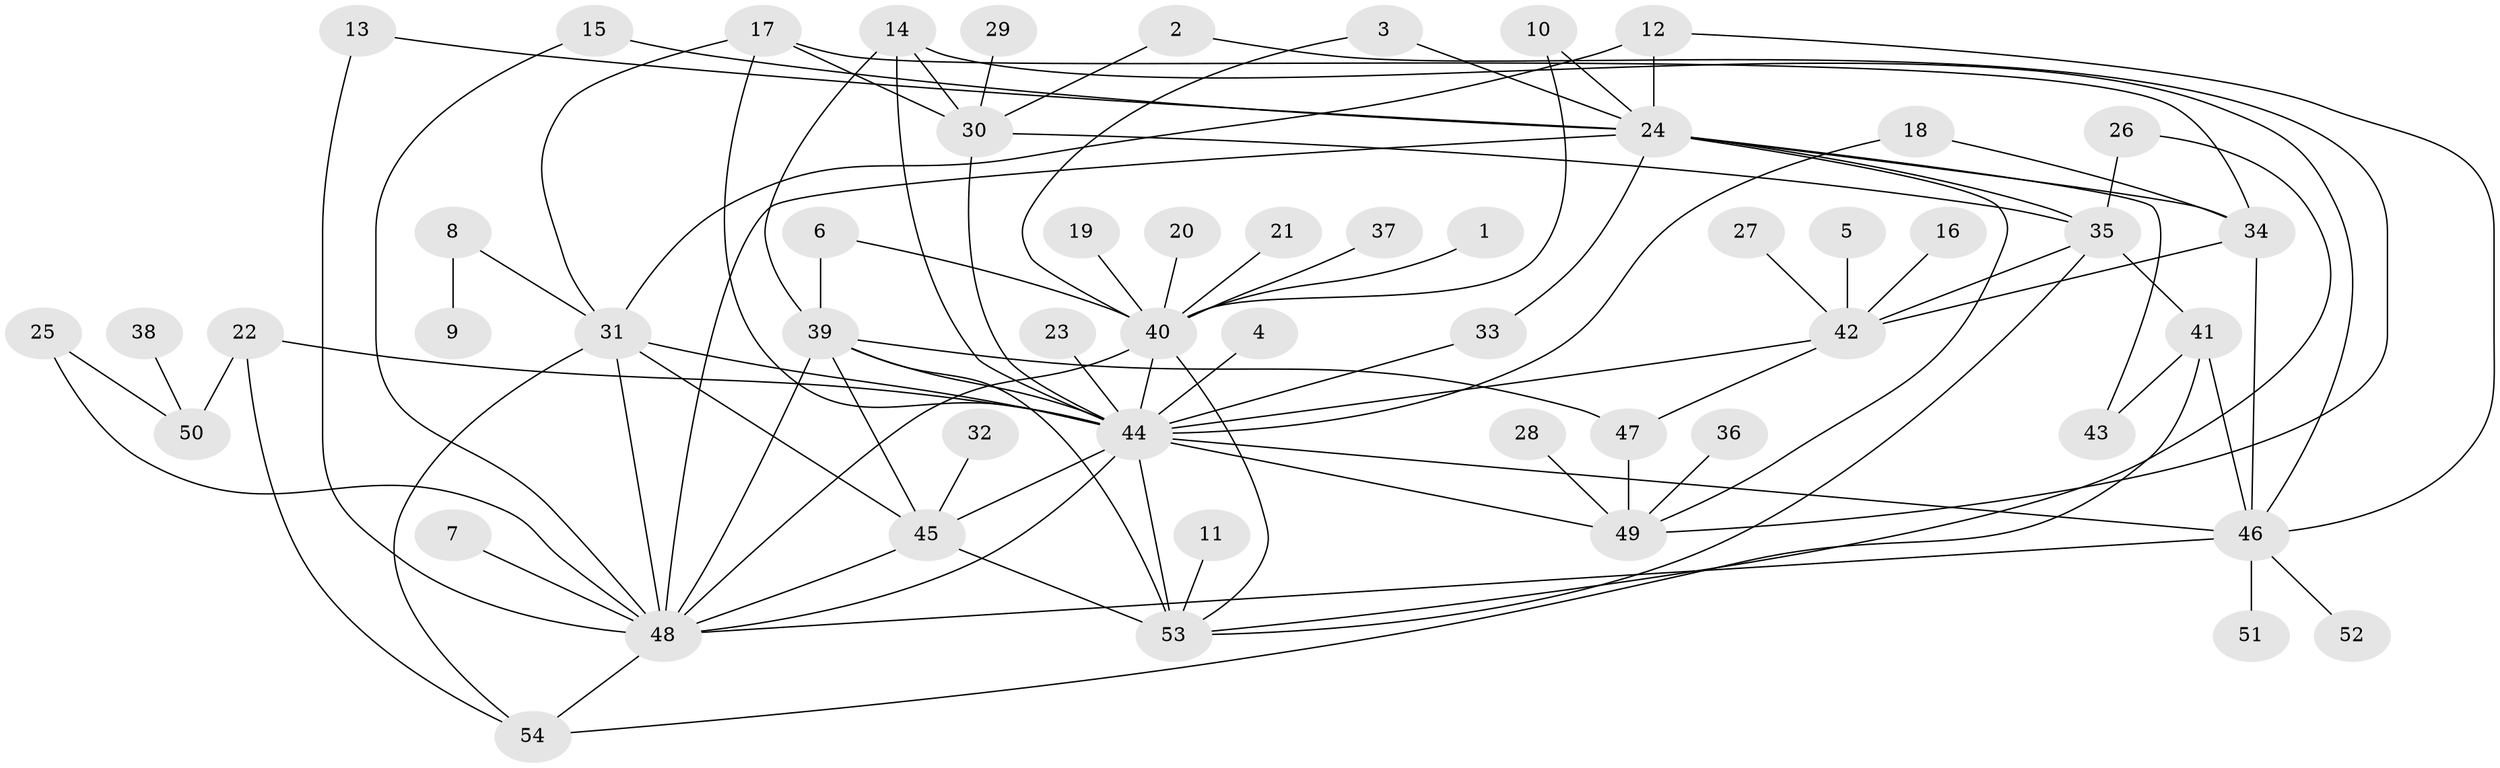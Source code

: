 // original degree distribution, {13: 0.009259259259259259, 1: 0.39814814814814814, 21: 0.009259259259259259, 3: 0.12037037037037036, 14: 0.009259259259259259, 7: 0.018518518518518517, 6: 0.037037037037037035, 5: 0.05555555555555555, 9: 0.018518518518518517, 10: 0.009259259259259259, 4: 0.046296296296296294, 2: 0.25925925925925924, 12: 0.009259259259259259}
// Generated by graph-tools (version 1.1) at 2025/50/03/09/25 03:50:00]
// undirected, 54 vertices, 94 edges
graph export_dot {
graph [start="1"]
  node [color=gray90,style=filled];
  1;
  2;
  3;
  4;
  5;
  6;
  7;
  8;
  9;
  10;
  11;
  12;
  13;
  14;
  15;
  16;
  17;
  18;
  19;
  20;
  21;
  22;
  23;
  24;
  25;
  26;
  27;
  28;
  29;
  30;
  31;
  32;
  33;
  34;
  35;
  36;
  37;
  38;
  39;
  40;
  41;
  42;
  43;
  44;
  45;
  46;
  47;
  48;
  49;
  50;
  51;
  52;
  53;
  54;
  1 -- 40 [weight=1.0];
  2 -- 30 [weight=1.0];
  2 -- 49 [weight=1.0];
  3 -- 24 [weight=1.0];
  3 -- 40 [weight=1.0];
  4 -- 44 [weight=1.0];
  5 -- 42 [weight=1.0];
  6 -- 39 [weight=1.0];
  6 -- 40 [weight=1.0];
  7 -- 48 [weight=1.0];
  8 -- 9 [weight=1.0];
  8 -- 31 [weight=1.0];
  10 -- 24 [weight=1.0];
  10 -- 40 [weight=1.0];
  11 -- 53 [weight=1.0];
  12 -- 24 [weight=1.0];
  12 -- 31 [weight=1.0];
  12 -- 46 [weight=1.0];
  13 -- 24 [weight=1.0];
  13 -- 48 [weight=1.0];
  14 -- 30 [weight=1.0];
  14 -- 39 [weight=1.0];
  14 -- 44 [weight=1.0];
  14 -- 46 [weight=1.0];
  15 -- 24 [weight=1.0];
  15 -- 48 [weight=1.0];
  16 -- 42 [weight=1.0];
  17 -- 30 [weight=1.0];
  17 -- 31 [weight=1.0];
  17 -- 34 [weight=1.0];
  17 -- 44 [weight=1.0];
  18 -- 34 [weight=1.0];
  18 -- 44 [weight=1.0];
  19 -- 40 [weight=1.0];
  20 -- 40 [weight=1.0];
  21 -- 40 [weight=1.0];
  22 -- 44 [weight=1.0];
  22 -- 50 [weight=1.0];
  22 -- 54 [weight=1.0];
  23 -- 44 [weight=1.0];
  24 -- 33 [weight=1.0];
  24 -- 34 [weight=1.0];
  24 -- 35 [weight=1.0];
  24 -- 43 [weight=1.0];
  24 -- 48 [weight=1.0];
  24 -- 49 [weight=1.0];
  25 -- 48 [weight=1.0];
  25 -- 50 [weight=1.0];
  26 -- 35 [weight=1.0];
  26 -- 53 [weight=1.0];
  27 -- 42 [weight=1.0];
  28 -- 49 [weight=1.0];
  29 -- 30 [weight=1.0];
  30 -- 35 [weight=1.0];
  30 -- 44 [weight=1.0];
  31 -- 44 [weight=2.0];
  31 -- 45 [weight=2.0];
  31 -- 48 [weight=1.0];
  31 -- 54 [weight=1.0];
  32 -- 45 [weight=1.0];
  33 -- 44 [weight=1.0];
  34 -- 42 [weight=1.0];
  34 -- 46 [weight=1.0];
  35 -- 41 [weight=1.0];
  35 -- 42 [weight=1.0];
  35 -- 53 [weight=1.0];
  36 -- 49 [weight=1.0];
  37 -- 40 [weight=1.0];
  38 -- 50 [weight=1.0];
  39 -- 44 [weight=1.0];
  39 -- 45 [weight=1.0];
  39 -- 47 [weight=1.0];
  39 -- 48 [weight=1.0];
  39 -- 53 [weight=1.0];
  40 -- 44 [weight=2.0];
  40 -- 48 [weight=1.0];
  40 -- 53 [weight=1.0];
  41 -- 43 [weight=1.0];
  41 -- 46 [weight=1.0];
  41 -- 54 [weight=1.0];
  42 -- 44 [weight=1.0];
  42 -- 47 [weight=1.0];
  44 -- 45 [weight=1.0];
  44 -- 46 [weight=2.0];
  44 -- 48 [weight=1.0];
  44 -- 49 [weight=2.0];
  44 -- 53 [weight=2.0];
  45 -- 48 [weight=1.0];
  45 -- 53 [weight=1.0];
  46 -- 48 [weight=1.0];
  46 -- 51 [weight=1.0];
  46 -- 52 [weight=1.0];
  47 -- 49 [weight=1.0];
  48 -- 54 [weight=1.0];
}
